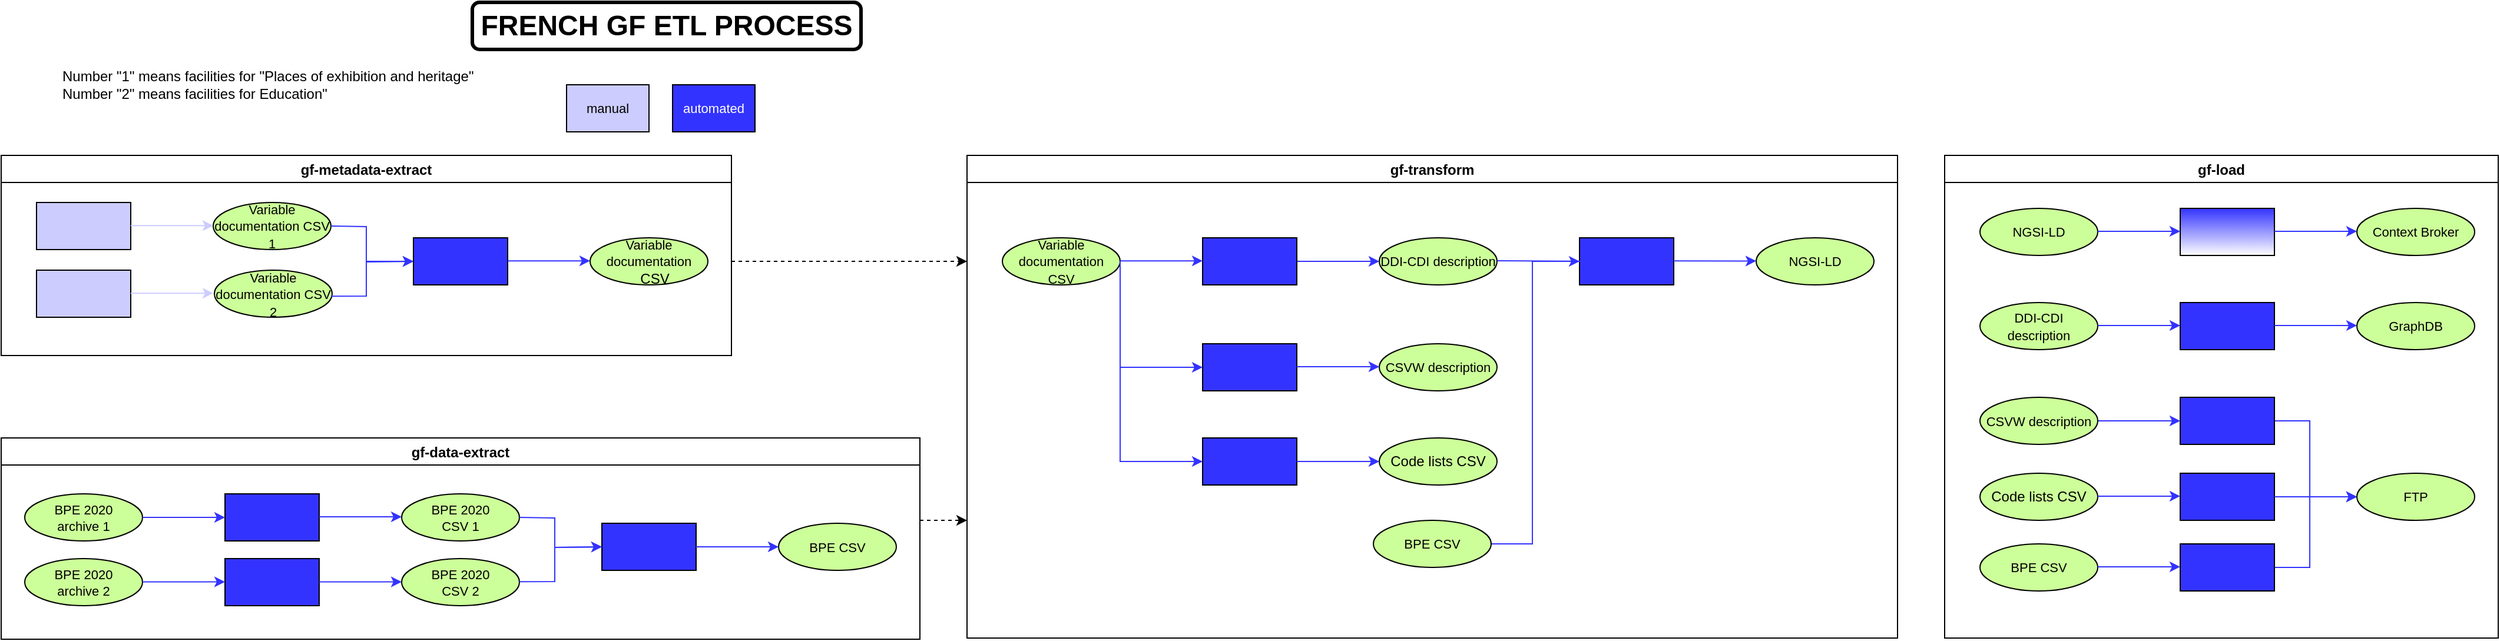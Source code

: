 <mxfile version="16.2.7"><diagram id="E4aEC82SWA7xdYjenx4c" name="Page-1"><mxGraphModel dx="914" dy="493" grid="1" gridSize="10" guides="1" tooltips="1" connect="1" arrows="1" fold="1" page="1" pageScale="1" pageWidth="827" pageHeight="1169" math="0" shadow="0"><root><mxCell id="0"/><mxCell id="1" parent="0"/><mxCell id="JMXzc_L8sIdV2pT3184U-1" value="&lt;b&gt;&lt;font style=&quot;font-size: 24px&quot;&gt;FRENCH GF ETL PROCESS&lt;/font&gt;&lt;/b&gt;" style="rounded=1;whiteSpace=wrap;html=1;strokeWidth=3;" vertex="1" parent="1"><mxGeometry x="520" y="70" width="330" height="40" as="geometry"/></mxCell><mxCell id="JMXzc_L8sIdV2pT3184U-2" value="gf-data-extract" style="swimlane;fontSize=12;strokeWidth=1;" vertex="1" parent="1"><mxGeometry x="120" y="440" width="780" height="171" as="geometry"/></mxCell><mxCell id="JMXzc_L8sIdV2pT3184U-3" value="" style="rounded=0;whiteSpace=wrap;html=1;fontSize=12;strokeWidth=1;fillColor=#3333FF;imageWidth=24;" vertex="1" parent="JMXzc_L8sIdV2pT3184U-2"><mxGeometry x="190" y="47.5" width="80" height="40" as="geometry"/></mxCell><mxCell id="JMXzc_L8sIdV2pT3184U-4" value="&lt;div style=&quot;font-size: 11px&quot;&gt;&lt;font style=&quot;font-size: 11px&quot;&gt;BPE 2020 &lt;br&gt;&lt;/font&gt;&lt;/div&gt;&lt;div style=&quot;font-size: 11px&quot;&gt;&lt;font style=&quot;font-size: 11px&quot;&gt;archive 1&lt;/font&gt;&lt;/div&gt;" style="ellipse;whiteSpace=wrap;html=1;fontSize=12;strokeWidth=1;fillColor=#CCFF99;" vertex="1" parent="JMXzc_L8sIdV2pT3184U-2"><mxGeometry x="20" y="47.5" width="100" height="40" as="geometry"/></mxCell><mxCell id="JMXzc_L8sIdV2pT3184U-5" value="" style="endArrow=classic;html=1;rounded=0;fontSize=12;exitX=1;exitY=0.5;exitDx=0;exitDy=0;entryX=0;entryY=0.5;entryDx=0;entryDy=0;strokeColor=#3333FF;" edge="1" parent="JMXzc_L8sIdV2pT3184U-2" source="JMXzc_L8sIdV2pT3184U-4" target="JMXzc_L8sIdV2pT3184U-3"><mxGeometry width="50" height="50" relative="1" as="geometry"><mxPoint x="190" y="192.5" as="sourcePoint"/><mxPoint x="190" y="67.5" as="targetPoint"/></mxGeometry></mxCell><mxCell id="JMXzc_L8sIdV2pT3184U-6" value="" style="rounded=0;whiteSpace=wrap;html=1;fontSize=12;strokeWidth=1;fillColor=#3333FF;imageWidth=24;" vertex="1" parent="JMXzc_L8sIdV2pT3184U-2"><mxGeometry x="190" y="102.5" width="80" height="40" as="geometry"/></mxCell><mxCell id="JMXzc_L8sIdV2pT3184U-7" value="&lt;div style=&quot;font-size: 11px&quot;&gt;&lt;font style=&quot;font-size: 11px&quot;&gt;BPE 2020 &lt;br&gt;&lt;/font&gt;&lt;/div&gt;&lt;div style=&quot;font-size: 11px&quot;&gt;&lt;font style=&quot;font-size: 11px&quot;&gt;CSV 1&lt;br&gt;&lt;/font&gt;&lt;/div&gt;" style="ellipse;whiteSpace=wrap;html=1;fontSize=12;strokeWidth=1;fillColor=#CCFF99;" vertex="1" parent="JMXzc_L8sIdV2pT3184U-2"><mxGeometry x="340" y="47.5" width="100" height="40" as="geometry"/></mxCell><mxCell id="JMXzc_L8sIdV2pT3184U-8" value="&lt;font style=&quot;font-size: 11px&quot;&gt;BPE CSV&lt;/font&gt;" style="ellipse;whiteSpace=wrap;html=1;fontSize=12;strokeWidth=1;fillColor=#CCFF99;" vertex="1" parent="JMXzc_L8sIdV2pT3184U-2"><mxGeometry x="660" y="72.5" width="100" height="40" as="geometry"/></mxCell><mxCell id="JMXzc_L8sIdV2pT3184U-9" value="&lt;div style=&quot;font-size: 11px&quot;&gt;&lt;font style=&quot;font-size: 11px&quot;&gt;BPE 2020&lt;/font&gt;&lt;/div&gt;&lt;div style=&quot;font-size: 11px&quot;&gt;&lt;font style=&quot;font-size: 11px&quot;&gt;archive 2&lt;/font&gt;&lt;/div&gt;" style="ellipse;whiteSpace=wrap;html=1;fontSize=12;strokeWidth=1;fillColor=#CCFF99;" vertex="1" parent="JMXzc_L8sIdV2pT3184U-2"><mxGeometry x="20" y="102.5" width="100" height="40" as="geometry"/></mxCell><mxCell id="JMXzc_L8sIdV2pT3184U-10" value="" style="endArrow=classic;html=1;rounded=0;fontSize=12;exitX=1;exitY=0.5;exitDx=0;exitDy=0;entryX=0;entryY=0.5;entryDx=0;entryDy=0;strokeColor=#3333FF;" edge="1" parent="JMXzc_L8sIdV2pT3184U-2"><mxGeometry width="50" height="50" relative="1" as="geometry"><mxPoint x="270" y="67" as="sourcePoint"/><mxPoint x="340" y="67" as="targetPoint"/></mxGeometry></mxCell><mxCell id="JMXzc_L8sIdV2pT3184U-11" value="" style="endArrow=classic;html=1;rounded=0;fontSize=12;exitX=1;exitY=0.5;exitDx=0;exitDy=0;entryX=0;entryY=0.5;entryDx=0;entryDy=0;strokeColor=#3333FF;" edge="1" parent="JMXzc_L8sIdV2pT3184U-2"><mxGeometry width="50" height="50" relative="1" as="geometry"><mxPoint x="120.0" y="122.26" as="sourcePoint"/><mxPoint x="190" y="122.26" as="targetPoint"/></mxGeometry></mxCell><mxCell id="JMXzc_L8sIdV2pT3184U-12" value="" style="endArrow=classic;html=1;rounded=0;fontSize=12;exitX=1;exitY=0.5;exitDx=0;exitDy=0;entryX=0;entryY=0.5;entryDx=0;entryDy=0;strokeColor=#3333FF;" edge="1" parent="JMXzc_L8sIdV2pT3184U-2"><mxGeometry width="50" height="50" relative="1" as="geometry"><mxPoint x="270" y="122.26" as="sourcePoint"/><mxPoint x="340" y="122.26" as="targetPoint"/></mxGeometry></mxCell><mxCell id="JMXzc_L8sIdV2pT3184U-13" value="&lt;div style=&quot;font-size: 11px&quot;&gt;&lt;font style=&quot;font-size: 11px&quot;&gt;BPE 2020 &lt;br&gt;&lt;/font&gt;&lt;/div&gt;&lt;div style=&quot;font-size: 11px&quot;&gt;&lt;font style=&quot;font-size: 11px&quot;&gt;CSV 2&lt;br&gt;&lt;/font&gt;&lt;/div&gt;" style="ellipse;whiteSpace=wrap;html=1;fontSize=12;strokeWidth=1;fillColor=#CCFF99;" vertex="1" parent="JMXzc_L8sIdV2pT3184U-2"><mxGeometry x="340" y="102.5" width="100" height="40" as="geometry"/></mxCell><mxCell id="JMXzc_L8sIdV2pT3184U-14" value="" style="rounded=0;whiteSpace=wrap;html=1;fontSize=12;strokeWidth=1;fillColor=#3333FF;imageWidth=24;" vertex="1" parent="JMXzc_L8sIdV2pT3184U-2"><mxGeometry x="510" y="72.5" width="80" height="40" as="geometry"/></mxCell><mxCell id="JMXzc_L8sIdV2pT3184U-15" value="" style="endArrow=classic;html=1;rounded=0;fontSize=12;exitX=1;exitY=0.5;exitDx=0;exitDy=0;strokeColor=#3333FF;entryX=0;entryY=0.5;entryDx=0;entryDy=0;" edge="1" parent="JMXzc_L8sIdV2pT3184U-2" target="JMXzc_L8sIdV2pT3184U-14"><mxGeometry width="50" height="50" relative="1" as="geometry"><mxPoint x="440" y="122.16" as="sourcePoint"/><mxPoint x="510" y="122.5" as="targetPoint"/><Array as="points"><mxPoint x="470" y="122"/><mxPoint x="470" y="93"/></Array></mxGeometry></mxCell><mxCell id="JMXzc_L8sIdV2pT3184U-16" value="" style="endArrow=classic;html=1;rounded=0;fontSize=12;exitX=1;exitY=0.5;exitDx=0;exitDy=0;entryX=0;entryY=0.5;entryDx=0;entryDy=0;strokeColor=#3333FF;" edge="1" parent="JMXzc_L8sIdV2pT3184U-2" source="JMXzc_L8sIdV2pT3184U-14" target="JMXzc_L8sIdV2pT3184U-8"><mxGeometry width="50" height="50" relative="1" as="geometry"><mxPoint x="580" y="94.66" as="sourcePoint"/><mxPoint x="650" y="94.66" as="targetPoint"/></mxGeometry></mxCell><mxCell id="JMXzc_L8sIdV2pT3184U-17" value="" style="endArrow=classic;html=1;rounded=0;fontSize=12;exitX=1;exitY=0.5;exitDx=0;exitDy=0;strokeColor=#3333FF;entryX=0;entryY=0.5;entryDx=0;entryDy=0;" edge="1" parent="JMXzc_L8sIdV2pT3184U-2" source="JMXzc_L8sIdV2pT3184U-7" target="JMXzc_L8sIdV2pT3184U-14"><mxGeometry width="50" height="50" relative="1" as="geometry"><mxPoint x="480" y="72.16" as="sourcePoint"/><mxPoint x="530" y="32.5" as="targetPoint"/><Array as="points"><mxPoint x="470" y="68"/><mxPoint x="470" y="81"/><mxPoint x="470" y="93"/></Array></mxGeometry></mxCell><mxCell id="JMXzc_L8sIdV2pT3184U-18" style="edgeStyle=orthogonalEdgeStyle;rounded=0;orthogonalLoop=1;jettySize=auto;html=1;fontFamily=Helvetica;fontSize=11;fontColor=#000000;strokeColor=#000000;dashed=1;" edge="1" parent="1"><mxGeometry relative="1" as="geometry"><mxPoint x="940" y="290" as="targetPoint"/><mxPoint x="740" y="290" as="sourcePoint"/><Array as="points"><mxPoint x="740" y="290"/><mxPoint x="940" y="290"/></Array></mxGeometry></mxCell><mxCell id="JMXzc_L8sIdV2pT3184U-19" value="gf-metadata-extract" style="swimlane;fontSize=12;strokeWidth=1;" vertex="1" parent="1"><mxGeometry x="120" y="200" width="620" height="170" as="geometry"/></mxCell><mxCell id="JMXzc_L8sIdV2pT3184U-20" value="" style="rounded=0;whiteSpace=wrap;html=1;fontSize=12;strokeWidth=1;fillColor=#CCCCFF;imageWidth=24;" vertex="1" parent="JMXzc_L8sIdV2pT3184U-19"><mxGeometry x="30" y="40" width="80" height="40" as="geometry"/></mxCell><mxCell id="JMXzc_L8sIdV2pT3184U-21" value="" style="rounded=0;whiteSpace=wrap;html=1;fontSize=12;strokeWidth=1;fillColor=#CCCCFF;imageWidth=24;" vertex="1" parent="JMXzc_L8sIdV2pT3184U-19"><mxGeometry x="30" y="97.5" width="80" height="40" as="geometry"/></mxCell><mxCell id="JMXzc_L8sIdV2pT3184U-22" value="&lt;font style=&quot;font-size: 11px&quot;&gt;Variable documentation CSV 1&lt;/font&gt;" style="ellipse;whiteSpace=wrap;html=1;fontSize=12;strokeWidth=1;fillColor=#CCFF99;" vertex="1" parent="JMXzc_L8sIdV2pT3184U-19"><mxGeometry x="180" y="40" width="100" height="40" as="geometry"/></mxCell><mxCell id="JMXzc_L8sIdV2pT3184U-23" value="" style="endArrow=classic;html=1;rounded=0;fontSize=12;exitX=1;exitY=0.5;exitDx=0;exitDy=0;entryX=0;entryY=0.5;entryDx=0;entryDy=0;strokeColor=#CCCCFF;" edge="1" parent="JMXzc_L8sIdV2pT3184U-19"><mxGeometry width="50" height="50" relative="1" as="geometry"><mxPoint x="110" y="117.08" as="sourcePoint"/><mxPoint x="180" y="117.08" as="targetPoint"/></mxGeometry></mxCell><mxCell id="JMXzc_L8sIdV2pT3184U-24" value="&lt;font style=&quot;font-size: 11px&quot;&gt;Variable documentation CSV 2&lt;/font&gt;" style="ellipse;whiteSpace=wrap;html=1;fontSize=12;strokeWidth=1;fillColor=#CCFF99;" vertex="1" parent="JMXzc_L8sIdV2pT3184U-19"><mxGeometry x="181" y="97.5" width="100" height="40" as="geometry"/></mxCell><mxCell id="JMXzc_L8sIdV2pT3184U-25" value="" style="endArrow=classic;html=1;rounded=0;fontSize=12;exitX=1;exitY=0.5;exitDx=0;exitDy=0;entryX=0;entryY=0.5;entryDx=0;entryDy=0;strokeColor=#CCCCFF;" edge="1" parent="JMXzc_L8sIdV2pT3184U-19"><mxGeometry width="50" height="50" relative="1" as="geometry"><mxPoint x="110" y="59.68" as="sourcePoint"/><mxPoint x="180" y="59.68" as="targetPoint"/></mxGeometry></mxCell><mxCell id="JMXzc_L8sIdV2pT3184U-26" value="" style="endArrow=classic;html=1;rounded=0;fontSize=12;exitX=1;exitY=0.5;exitDx=0;exitDy=0;strokeColor=#3333FF;entryX=0;entryY=0.5;entryDx=0;entryDy=0;" edge="1" parent="JMXzc_L8sIdV2pT3184U-19" target="JMXzc_L8sIdV2pT3184U-28"><mxGeometry width="50" height="50" relative="1" as="geometry"><mxPoint x="280" y="60" as="sourcePoint"/><mxPoint x="350" y="85" as="targetPoint"/><Array as="points"><mxPoint x="310" y="60.5"/><mxPoint x="310" y="73.5"/><mxPoint x="310" y="90"/></Array></mxGeometry></mxCell><mxCell id="JMXzc_L8sIdV2pT3184U-27" value="" style="endArrow=classic;html=1;rounded=0;fontSize=12;exitX=1;exitY=0.5;exitDx=0;exitDy=0;strokeColor=#3333FF;entryX=0;entryY=0.5;entryDx=0;entryDy=0;" edge="1" parent="JMXzc_L8sIdV2pT3184U-19"><mxGeometry width="50" height="50" relative="1" as="geometry"><mxPoint x="280" y="119.66" as="sourcePoint"/><mxPoint x="350" y="90" as="targetPoint"/><Array as="points"><mxPoint x="310" y="119.5"/><mxPoint x="310" y="90.5"/></Array></mxGeometry></mxCell><mxCell id="JMXzc_L8sIdV2pT3184U-28" value="" style="rounded=0;whiteSpace=wrap;html=1;fontSize=12;strokeWidth=1;fillColor=#3333FF;imageWidth=24;" vertex="1" parent="JMXzc_L8sIdV2pT3184U-19"><mxGeometry x="350" y="70" width="80" height="40" as="geometry"/></mxCell><mxCell id="JMXzc_L8sIdV2pT3184U-29" value="" style="endArrow=classic;html=1;rounded=0;fontSize=12;exitX=1;exitY=0.5;exitDx=0;exitDy=0;entryX=0;entryY=0.5;entryDx=0;entryDy=0;strokeColor=#3333FF;" edge="1" parent="JMXzc_L8sIdV2pT3184U-19"><mxGeometry width="50" height="50" relative="1" as="geometry"><mxPoint x="430" y="89.58" as="sourcePoint"/><mxPoint x="500.0" y="89.58" as="targetPoint"/></mxGeometry></mxCell><mxCell id="JMXzc_L8sIdV2pT3184U-30" value="&lt;font style=&quot;font-size: 11px&quot;&gt;Variable documentation&lt;br&gt;&lt;/font&gt;&amp;nbsp;&amp;nbsp; CSV" style="ellipse;whiteSpace=wrap;html=1;fontSize=12;strokeWidth=1;fillColor=#CCFF99;" vertex="1" parent="JMXzc_L8sIdV2pT3184U-19"><mxGeometry x="500" y="70" width="100" height="40" as="geometry"/></mxCell><mxCell id="JMXzc_L8sIdV2pT3184U-31" value="gf-transform" style="swimlane;fontSize=12;strokeWidth=1;" vertex="1" parent="1"><mxGeometry x="940" y="200" width="790" height="410" as="geometry"/></mxCell><mxCell id="JMXzc_L8sIdV2pT3184U-32" value="" style="edgeStyle=orthogonalEdgeStyle;rounded=0;orthogonalLoop=1;jettySize=auto;html=1;fontFamily=Helvetica;fontSize=11;fontColor=#FFFFFF;strokeColor=#3333FF;" edge="1" parent="JMXzc_L8sIdV2pT3184U-31" source="JMXzc_L8sIdV2pT3184U-33" target="JMXzc_L8sIdV2pT3184U-34"><mxGeometry relative="1" as="geometry"/></mxCell><mxCell id="JMXzc_L8sIdV2pT3184U-33" value="" style="rounded=0;whiteSpace=wrap;html=1;fontSize=12;strokeWidth=1;fillColor=#3333FF;imageWidth=24;" vertex="1" parent="JMXzc_L8sIdV2pT3184U-31"><mxGeometry x="200" y="70" width="80" height="40" as="geometry"/></mxCell><mxCell id="JMXzc_L8sIdV2pT3184U-34" value="&lt;font style=&quot;font-size: 11px&quot;&gt;DDI-CDI description&lt;/font&gt;" style="ellipse;whiteSpace=wrap;html=1;fontSize=12;strokeWidth=1;fillColor=#CCFF99;" vertex="1" parent="JMXzc_L8sIdV2pT3184U-31"><mxGeometry x="350" y="70" width="100" height="40" as="geometry"/></mxCell><mxCell id="JMXzc_L8sIdV2pT3184U-35" value="&lt;font style=&quot;font-size: 11px&quot;&gt;CSVW description&lt;/font&gt;" style="ellipse;whiteSpace=wrap;html=1;fontSize=12;strokeWidth=1;fillColor=#CCFF99;" vertex="1" parent="JMXzc_L8sIdV2pT3184U-31"><mxGeometry x="350" y="160" width="100" height="40" as="geometry"/></mxCell><mxCell id="JMXzc_L8sIdV2pT3184U-36" value="&lt;div&gt;&lt;font style=&quot;font-size: 11px&quot;&gt;Variable documentation&lt;/font&gt;&lt;/div&gt;&lt;div&gt;&lt;font style=&quot;font-size: 11px&quot;&gt; CSV &lt;/font&gt;&lt;/div&gt;" style="ellipse;whiteSpace=wrap;html=1;fontSize=12;strokeWidth=1;fillColor=#CCFF99;" vertex="1" parent="JMXzc_L8sIdV2pT3184U-31"><mxGeometry x="30" y="70" width="100" height="40" as="geometry"/></mxCell><mxCell id="JMXzc_L8sIdV2pT3184U-37" value="" style="rounded=0;whiteSpace=wrap;html=1;fontSize=12;strokeWidth=1;fillColor=#3333FF;imageWidth=24;" vertex="1" parent="JMXzc_L8sIdV2pT3184U-31"><mxGeometry x="520" y="70" width="80" height="40" as="geometry"/></mxCell><mxCell id="JMXzc_L8sIdV2pT3184U-38" value="" style="endArrow=classic;html=1;rounded=0;fontSize=12;exitX=1;exitY=0.5;exitDx=0;exitDy=0;strokeColor=#3333FF;" edge="1" parent="JMXzc_L8sIdV2pT3184U-31"><mxGeometry width="50" height="50" relative="1" as="geometry"><mxPoint x="450" y="89.52" as="sourcePoint"/><mxPoint x="540" y="90" as="targetPoint"/></mxGeometry></mxCell><mxCell id="JMXzc_L8sIdV2pT3184U-39" value="&lt;font style=&quot;font-size: 11px&quot;&gt;NGSI-LD&lt;/font&gt;" style="ellipse;whiteSpace=wrap;html=1;fontSize=12;strokeWidth=1;fillColor=#CCFF99;" vertex="1" parent="JMXzc_L8sIdV2pT3184U-31"><mxGeometry x="670" y="70" width="100" height="40" as="geometry"/></mxCell><mxCell id="JMXzc_L8sIdV2pT3184U-40" value="" style="endArrow=classic;html=1;rounded=0;fontSize=12;exitX=1;exitY=0.5;exitDx=0;exitDy=0;entryX=0;entryY=0.5;entryDx=0;entryDy=0;strokeColor=#3333FF;" edge="1" parent="JMXzc_L8sIdV2pT3184U-31"><mxGeometry width="50" height="50" relative="1" as="geometry"><mxPoint x="600" y="89.66" as="sourcePoint"/><mxPoint x="670" y="89.66" as="targetPoint"/><Array as="points"><mxPoint x="660" y="89.78"/></Array></mxGeometry></mxCell><mxCell id="JMXzc_L8sIdV2pT3184U-41" style="edgeStyle=orthogonalEdgeStyle;rounded=0;orthogonalLoop=1;jettySize=auto;html=1;entryX=0;entryY=0.5;entryDx=0;entryDy=0;fontFamily=Helvetica;fontSize=11;fontColor=#FFFFFF;strokeColor=#3333FF;" edge="1" parent="JMXzc_L8sIdV2pT3184U-31" source="JMXzc_L8sIdV2pT3184U-42" target="JMXzc_L8sIdV2pT3184U-37"><mxGeometry relative="1" as="geometry"><Array as="points"><mxPoint x="480" y="330"/><mxPoint x="480" y="90"/></Array></mxGeometry></mxCell><mxCell id="JMXzc_L8sIdV2pT3184U-42" value="&lt;font style=&quot;font-size: 11px&quot;&gt;BPE CSV&lt;/font&gt;" style="ellipse;whiteSpace=wrap;html=1;fontSize=12;strokeWidth=1;fillColor=#CCFF99;" vertex="1" parent="JMXzc_L8sIdV2pT3184U-31"><mxGeometry x="345" y="310" width="100" height="40" as="geometry"/></mxCell><mxCell id="JMXzc_L8sIdV2pT3184U-43" value="" style="rounded=0;whiteSpace=wrap;html=1;fontSize=12;strokeWidth=1;fillColor=#3333FF;imageWidth=24;" vertex="1" parent="JMXzc_L8sIdV2pT3184U-31"><mxGeometry x="200" y="160" width="80" height="40" as="geometry"/></mxCell><mxCell id="JMXzc_L8sIdV2pT3184U-44" value="" style="edgeStyle=orthogonalEdgeStyle;rounded=0;orthogonalLoop=1;jettySize=auto;html=1;fontFamily=Helvetica;fontSize=11;fontColor=#FFFFFF;strokeColor=#3333FF;" edge="1" parent="JMXzc_L8sIdV2pT3184U-31"><mxGeometry relative="1" as="geometry"><mxPoint x="280" y="179.5" as="sourcePoint"/><mxPoint x="350" y="179.5" as="targetPoint"/></mxGeometry></mxCell><mxCell id="JMXzc_L8sIdV2pT3184U-45" value="" style="endArrow=classic;html=1;rounded=0;fontSize=12;strokeColor=#3333FF;entryX=0;entryY=0.5;entryDx=0;entryDy=0;" edge="1" parent="JMXzc_L8sIdV2pT3184U-31" target="JMXzc_L8sIdV2pT3184U-46"><mxGeometry width="50" height="50" relative="1" as="geometry"><mxPoint x="130" y="90" as="sourcePoint"/><mxPoint x="190" y="260" as="targetPoint"/><Array as="points"><mxPoint x="130" y="260"/><mxPoint x="170" y="260"/></Array></mxGeometry></mxCell><mxCell id="JMXzc_L8sIdV2pT3184U-46" value="" style="rounded=0;whiteSpace=wrap;html=1;fontSize=12;strokeWidth=1;fillColor=#3333FF;imageWidth=24;" vertex="1" parent="JMXzc_L8sIdV2pT3184U-31"><mxGeometry x="200" y="240" width="80" height="40" as="geometry"/></mxCell><mxCell id="JMXzc_L8sIdV2pT3184U-47" value="" style="edgeStyle=orthogonalEdgeStyle;rounded=0;orthogonalLoop=1;jettySize=auto;html=1;fontFamily=Helvetica;fontSize=11;fontColor=#FFFFFF;strokeColor=#3333FF;" edge="1" parent="JMXzc_L8sIdV2pT3184U-31"><mxGeometry relative="1" as="geometry"><mxPoint x="280" y="260" as="sourcePoint"/><mxPoint x="350" y="260" as="targetPoint"/></mxGeometry></mxCell><mxCell id="JMXzc_L8sIdV2pT3184U-48" value="Code lists CSV" style="ellipse;whiteSpace=wrap;html=1;fontSize=12;strokeWidth=1;fillColor=#CCFF99;" vertex="1" parent="JMXzc_L8sIdV2pT3184U-31"><mxGeometry x="350" y="240" width="100" height="40" as="geometry"/></mxCell><mxCell id="JMXzc_L8sIdV2pT3184U-49" value="" style="edgeStyle=orthogonalEdgeStyle;rounded=0;orthogonalLoop=1;jettySize=auto;html=1;fontFamily=Helvetica;fontSize=11;fontColor=#FFFFFF;strokeColor=#3333FF;" edge="1" parent="JMXzc_L8sIdV2pT3184U-31"><mxGeometry relative="1" as="geometry"><mxPoint x="130" y="89.58" as="sourcePoint"/><mxPoint x="200" y="89.58" as="targetPoint"/></mxGeometry></mxCell><mxCell id="JMXzc_L8sIdV2pT3184U-50" value="" style="endArrow=classic;html=1;rounded=0;fontSize=12;strokeColor=#3333FF;entryX=0;entryY=0.5;entryDx=0;entryDy=0;exitX=1;exitY=0.5;exitDx=0;exitDy=0;" edge="1" parent="JMXzc_L8sIdV2pT3184U-31" source="JMXzc_L8sIdV2pT3184U-36" target="JMXzc_L8sIdV2pT3184U-43"><mxGeometry width="50" height="50" relative="1" as="geometry"><mxPoint x="140" y="100" as="sourcePoint"/><mxPoint x="210.0" y="270" as="targetPoint"/><Array as="points"><mxPoint x="130" y="180"/><mxPoint x="170" y="180"/></Array></mxGeometry></mxCell><mxCell id="JMXzc_L8sIdV2pT3184U-51" value="manual" style="rounded=0;whiteSpace=wrap;html=1;fontFamily=Helvetica;fontSize=11;fontColor=#000000;strokeColor=default;strokeWidth=1;fillColor=#CCCCFF;" vertex="1" parent="1"><mxGeometry x="600" y="140" width="70" height="40" as="geometry"/></mxCell><mxCell id="JMXzc_L8sIdV2pT3184U-52" value="&lt;font color=&quot;#FFFFFF&quot;&gt;automated&lt;/font&gt;" style="rounded=0;whiteSpace=wrap;html=1;fontFamily=Helvetica;fontSize=11;fontColor=#000000;strokeColor=default;strokeWidth=1;fillColor=#3333FF;" vertex="1" parent="1"><mxGeometry x="690" y="140" width="70" height="40" as="geometry"/></mxCell><mxCell id="JMXzc_L8sIdV2pT3184U-53" value="gf-load" style="swimlane;fontSize=12;strokeWidth=1;" vertex="1" parent="1"><mxGeometry x="1770" y="200" width="470" height="410" as="geometry"/></mxCell><mxCell id="JMXzc_L8sIdV2pT3184U-54" value="" style="edgeStyle=orthogonalEdgeStyle;rounded=0;orthogonalLoop=1;jettySize=auto;html=1;fontFamily=Helvetica;fontSize=11;fontColor=#FFFFFF;strokeColor=#3333FF;entryX=0;entryY=0.5;entryDx=0;entryDy=0;" edge="1" parent="JMXzc_L8sIdV2pT3184U-53" source="JMXzc_L8sIdV2pT3184U-55" target="JMXzc_L8sIdV2pT3184U-72"><mxGeometry relative="1" as="geometry"><Array as="points"><mxPoint x="310" y="226"/><mxPoint x="310" y="290"/></Array></mxGeometry></mxCell><mxCell id="JMXzc_L8sIdV2pT3184U-55" value="" style="rounded=0;whiteSpace=wrap;html=1;fontSize=12;strokeWidth=1;fillColor=#3333FF;imageWidth=24;" vertex="1" parent="JMXzc_L8sIdV2pT3184U-53"><mxGeometry x="200" y="205.5" width="80" height="40" as="geometry"/></mxCell><mxCell id="JMXzc_L8sIdV2pT3184U-56" value="&lt;font style=&quot;font-size: 11px&quot;&gt;Context Broker&lt;/font&gt;" style="ellipse;whiteSpace=wrap;html=1;fontSize=12;strokeWidth=1;fillColor=#CCFF99;" vertex="1" parent="JMXzc_L8sIdV2pT3184U-53"><mxGeometry x="350" y="45" width="100" height="40" as="geometry"/></mxCell><mxCell id="JMXzc_L8sIdV2pT3184U-57" value="&lt;font style=&quot;font-size: 11px&quot;&gt;GraphDB&lt;/font&gt;" style="ellipse;whiteSpace=wrap;html=1;fontSize=12;strokeWidth=1;fillColor=#CCFF99;" vertex="1" parent="JMXzc_L8sIdV2pT3184U-53"><mxGeometry x="350" y="125" width="100" height="40" as="geometry"/></mxCell><mxCell id="JMXzc_L8sIdV2pT3184U-58" value="&lt;font style=&quot;font-size: 11px&quot;&gt;BPE CSV&lt;/font&gt;" style="ellipse;whiteSpace=wrap;html=1;fontSize=12;strokeWidth=1;fillColor=#CCFF99;" vertex="1" parent="JMXzc_L8sIdV2pT3184U-53"><mxGeometry x="30" y="330" width="100" height="40" as="geometry"/></mxCell><mxCell id="JMXzc_L8sIdV2pT3184U-59" value="" style="edgeStyle=orthogonalEdgeStyle;rounded=0;orthogonalLoop=1;jettySize=auto;html=1;fontFamily=Helvetica;fontSize=11;fontColor=#FFFFFF;strokeColor=#3333FF;" edge="1" parent="JMXzc_L8sIdV2pT3184U-53" source="JMXzc_L8sIdV2pT3184U-60" target="JMXzc_L8sIdV2pT3184U-55"><mxGeometry relative="1" as="geometry"/></mxCell><mxCell id="JMXzc_L8sIdV2pT3184U-60" value="&lt;font style=&quot;font-size: 11px&quot;&gt;CSVW description&lt;/font&gt;" style="ellipse;whiteSpace=wrap;html=1;fontSize=12;strokeWidth=1;fillColor=#CCFF99;" vertex="1" parent="JMXzc_L8sIdV2pT3184U-53"><mxGeometry x="30" y="205.5" width="100" height="40" as="geometry"/></mxCell><mxCell id="JMXzc_L8sIdV2pT3184U-61" value="&lt;div&gt;&lt;font style=&quot;font-size: 11px&quot;&gt;DDI-CDI &lt;br&gt;&lt;/font&gt;&lt;/div&gt;&lt;div&gt;&lt;font style=&quot;font-size: 11px&quot;&gt;description&lt;/font&gt;&lt;/div&gt;" style="ellipse;whiteSpace=wrap;html=1;fontSize=12;strokeWidth=1;fillColor=#CCFF99;" vertex="1" parent="JMXzc_L8sIdV2pT3184U-53"><mxGeometry x="30" y="125" width="100" height="40" as="geometry"/></mxCell><mxCell id="JMXzc_L8sIdV2pT3184U-62" value="&lt;font style=&quot;font-size: 11px&quot;&gt;NGSI-LD&lt;/font&gt;" style="ellipse;whiteSpace=wrap;html=1;fontSize=12;strokeWidth=1;fillColor=#CCFF99;" vertex="1" parent="JMXzc_L8sIdV2pT3184U-53"><mxGeometry x="30" y="45" width="100" height="40" as="geometry"/></mxCell><mxCell id="JMXzc_L8sIdV2pT3184U-63" value="" style="rounded=0;whiteSpace=wrap;html=1;fontSize=12;strokeWidth=1;fillColor=#3333FF;imageWidth=24;gradientColor=#ffffff;" vertex="1" parent="JMXzc_L8sIdV2pT3184U-53"><mxGeometry x="200" y="45" width="80" height="40" as="geometry"/></mxCell><mxCell id="JMXzc_L8sIdV2pT3184U-64" value="" style="endArrow=classic;html=1;rounded=0;fontSize=12;exitX=1;exitY=0.5;exitDx=0;exitDy=0;entryX=0;entryY=0.5;entryDx=0;entryDy=0;strokeColor=#3333FF;" edge="1" parent="JMXzc_L8sIdV2pT3184U-53"><mxGeometry width="50" height="50" relative="1" as="geometry"><mxPoint x="130" y="64.55" as="sourcePoint"/><mxPoint x="200" y="64.55" as="targetPoint"/></mxGeometry></mxCell><mxCell id="JMXzc_L8sIdV2pT3184U-65" value="" style="endArrow=classic;html=1;rounded=0;fontSize=12;exitX=1;exitY=0.5;exitDx=0;exitDy=0;entryX=0;entryY=0.5;entryDx=0;entryDy=0;strokeColor=#3333FF;" edge="1" parent="JMXzc_L8sIdV2pT3184U-53"><mxGeometry width="50" height="50" relative="1" as="geometry"><mxPoint x="280" y="64.55" as="sourcePoint"/><mxPoint x="350" y="64.55" as="targetPoint"/></mxGeometry></mxCell><mxCell id="JMXzc_L8sIdV2pT3184U-66" value="" style="rounded=0;whiteSpace=wrap;html=1;fontSize=12;strokeWidth=1;fillColor=#3333FF;imageWidth=24;" vertex="1" parent="JMXzc_L8sIdV2pT3184U-53"><mxGeometry x="200" y="125" width="80" height="40" as="geometry"/></mxCell><mxCell id="JMXzc_L8sIdV2pT3184U-67" value="" style="endArrow=classic;html=1;rounded=0;fontSize=12;exitX=1;exitY=0.5;exitDx=0;exitDy=0;entryX=0;entryY=0.5;entryDx=0;entryDy=0;strokeColor=#3333FF;" edge="1" parent="JMXzc_L8sIdV2pT3184U-53"><mxGeometry width="50" height="50" relative="1" as="geometry"><mxPoint x="130" y="144.55" as="sourcePoint"/><mxPoint x="200" y="144.55" as="targetPoint"/></mxGeometry></mxCell><mxCell id="JMXzc_L8sIdV2pT3184U-68" value="" style="endArrow=classic;html=1;rounded=0;fontSize=12;exitX=1;exitY=0.5;exitDx=0;exitDy=0;entryX=0;entryY=0.5;entryDx=0;entryDy=0;strokeColor=#3333FF;" edge="1" parent="JMXzc_L8sIdV2pT3184U-53"><mxGeometry width="50" height="50" relative="1" as="geometry"><mxPoint x="280" y="144.55" as="sourcePoint"/><mxPoint x="350" y="144.55" as="targetPoint"/></mxGeometry></mxCell><mxCell id="JMXzc_L8sIdV2pT3184U-69" value="" style="edgeStyle=orthogonalEdgeStyle;rounded=0;orthogonalLoop=1;jettySize=auto;html=1;fontFamily=Helvetica;fontSize=11;fontColor=#FFFFFF;strokeColor=#3333FF;" edge="1" parent="JMXzc_L8sIdV2pT3184U-53"><mxGeometry relative="1" as="geometry"><mxPoint x="130" y="349.47" as="sourcePoint"/><mxPoint x="200" y="349.47" as="targetPoint"/></mxGeometry></mxCell><mxCell id="JMXzc_L8sIdV2pT3184U-70" value="" style="edgeStyle=orthogonalEdgeStyle;rounded=0;orthogonalLoop=1;jettySize=auto;html=1;fontFamily=Helvetica;fontSize=11;fontColor=#FFFFFF;strokeColor=#3333FF;entryX=0;entryY=0.5;entryDx=0;entryDy=0;exitX=1;exitY=0.5;exitDx=0;exitDy=0;" edge="1" parent="JMXzc_L8sIdV2pT3184U-53" source="JMXzc_L8sIdV2pT3184U-71" target="JMXzc_L8sIdV2pT3184U-72"><mxGeometry relative="1" as="geometry"><Array as="points"><mxPoint x="310" y="350"/><mxPoint x="310" y="290"/></Array></mxGeometry></mxCell><mxCell id="JMXzc_L8sIdV2pT3184U-71" value="" style="rounded=0;whiteSpace=wrap;html=1;fontSize=12;strokeWidth=1;fillColor=#3333FF;imageWidth=24;" vertex="1" parent="JMXzc_L8sIdV2pT3184U-53"><mxGeometry x="200" y="330" width="80" height="40" as="geometry"/></mxCell><mxCell id="JMXzc_L8sIdV2pT3184U-72" value="&lt;font style=&quot;font-size: 11px&quot;&gt;FTP&lt;/font&gt;" style="ellipse;whiteSpace=wrap;html=1;fontSize=12;strokeWidth=1;fillColor=#CCFF99;" vertex="1" parent="JMXzc_L8sIdV2pT3184U-53"><mxGeometry x="350" y="270" width="100" height="40" as="geometry"/></mxCell><mxCell id="JMXzc_L8sIdV2pT3184U-75" value="Code lists CSV" style="ellipse;whiteSpace=wrap;html=1;fontSize=12;strokeWidth=1;fillColor=#CCFF99;" vertex="1" parent="JMXzc_L8sIdV2pT3184U-53"><mxGeometry x="30" y="270" width="100" height="40" as="geometry"/></mxCell><mxCell id="JMXzc_L8sIdV2pT3184U-78" value="" style="edgeStyle=orthogonalEdgeStyle;rounded=0;orthogonalLoop=1;jettySize=auto;html=1;fontFamily=Helvetica;fontSize=11;fontColor=#FFFFFF;strokeColor=#3333FF;" edge="1" parent="JMXzc_L8sIdV2pT3184U-53"><mxGeometry relative="1" as="geometry"><mxPoint x="130" y="289.47" as="sourcePoint"/><mxPoint x="200" y="289.47" as="targetPoint"/></mxGeometry></mxCell><mxCell id="JMXzc_L8sIdV2pT3184U-79" value="" style="rounded=0;whiteSpace=wrap;html=1;fontSize=12;strokeWidth=1;fillColor=#3333FF;imageWidth=24;" vertex="1" parent="JMXzc_L8sIdV2pT3184U-53"><mxGeometry x="200" y="270" width="80" height="40" as="geometry"/></mxCell><mxCell id="JMXzc_L8sIdV2pT3184U-81" value="" style="edgeStyle=orthogonalEdgeStyle;rounded=0;orthogonalLoop=1;jettySize=auto;html=1;fontFamily=Helvetica;fontSize=11;fontColor=#FFFFFF;strokeColor=#3333FF;entryX=0;entryY=0.5;entryDx=0;entryDy=0;exitX=1;exitY=0.5;exitDx=0;exitDy=0;" edge="1" parent="JMXzc_L8sIdV2pT3184U-53" source="JMXzc_L8sIdV2pT3184U-79" target="JMXzc_L8sIdV2pT3184U-72"><mxGeometry relative="1" as="geometry"><Array as="points"><mxPoint x="330" y="290"/><mxPoint x="330" y="290"/></Array><mxPoint x="290" y="360" as="sourcePoint"/><mxPoint x="360.0" y="300" as="targetPoint"/></mxGeometry></mxCell><mxCell id="JMXzc_L8sIdV2pT3184U-73" style="edgeStyle=orthogonalEdgeStyle;rounded=0;orthogonalLoop=1;jettySize=auto;html=1;fontFamily=Helvetica;fontSize=11;fontColor=#000000;strokeColor=#000000;dashed=1;" edge="1" parent="1"><mxGeometry relative="1" as="geometry"><mxPoint x="940" y="510" as="targetPoint"/><mxPoint x="900" y="510" as="sourcePoint"/><Array as="points"><mxPoint x="910" y="510.03"/><mxPoint x="910" y="510.03"/></Array></mxGeometry></mxCell><mxCell id="JMXzc_L8sIdV2pT3184U-74" value="&lt;div align=&quot;left&quot;&gt;Number &quot;1&quot; means facilities for &quot;Places of exhibition and heritage&quot;&lt;/div&gt;&lt;div align=&quot;left&quot;&gt;&lt;div&gt;Number &quot;2&quot; means facilities for Education&quot;&lt;/div&gt;&lt;/div&gt;" style="text;html=1;strokeColor=none;fillColor=none;align=left;verticalAlign=middle;whiteSpace=wrap;rounded=0;" vertex="1" parent="1"><mxGeometry x="170" y="120" width="370" height="40" as="geometry"/></mxCell></root></mxGraphModel></diagram></mxfile>